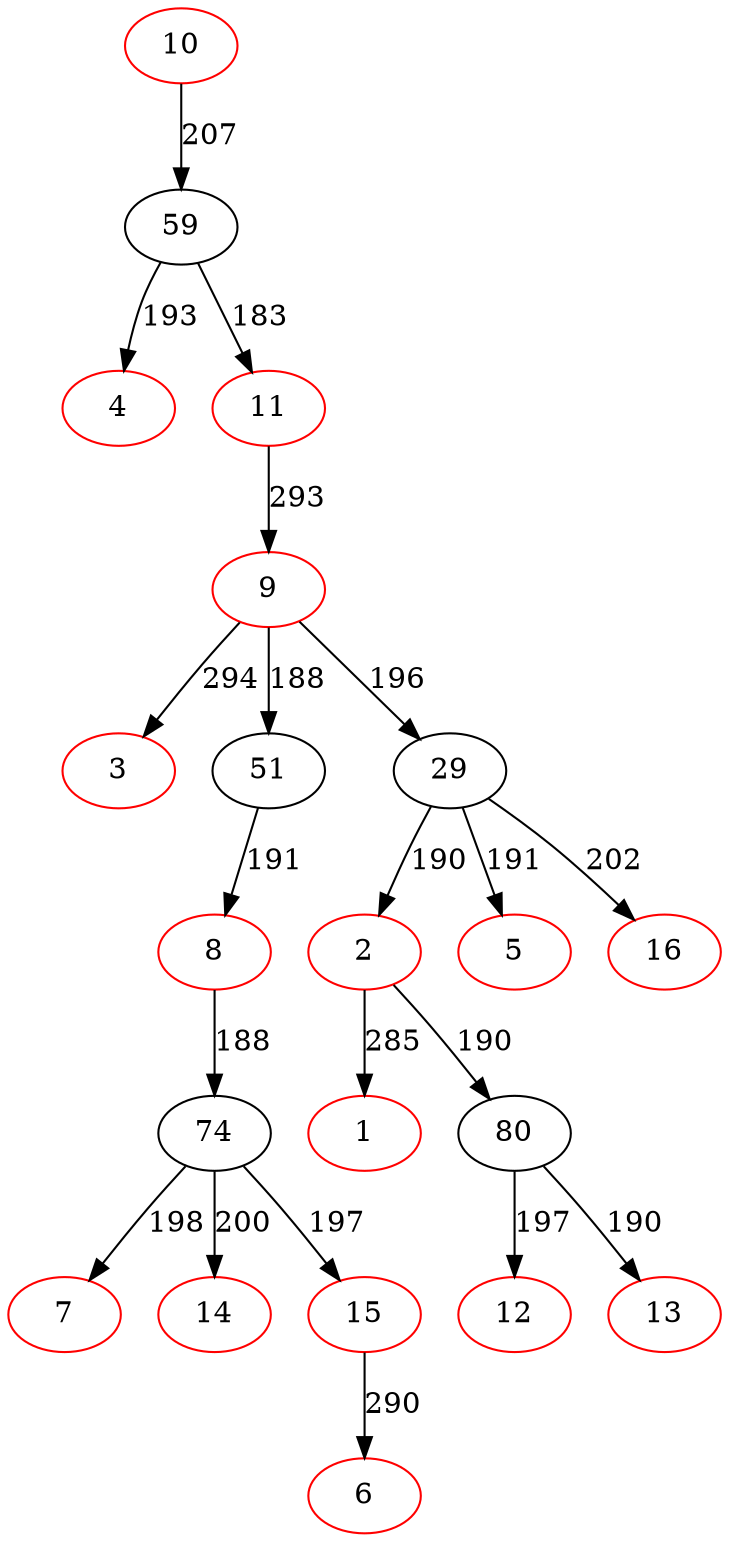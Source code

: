 digraph {
10[color=red]
59[color=black]
4[color=red]
59->4[label=193]
11[color=red]
9[color=red]
3[color=red]
9->3[label=294]
51[color=black]
8[color=red]
74[color=black]
7[color=red]
74->7[label=198]
14[color=red]
74->14[label=200]
15[color=red]
6[color=red]
15->6[label=290]
74->15[label=197]
8->74[label=188]
51->8[label=191]
9->51[label=188]
29[color=black]
2[color=red]
1[color=red]
2->1[label=285]
80[color=black]
12[color=red]
80->12[label=197]
13[color=red]
80->13[label=190]
2->80[label=190]
29->2[label=190]
5[color=red]
29->5[label=191]
16[color=red]
29->16[label=202]
9->29[label=196]
11->9[label=293]
59->11[label=183]
10->59[label=207]
}